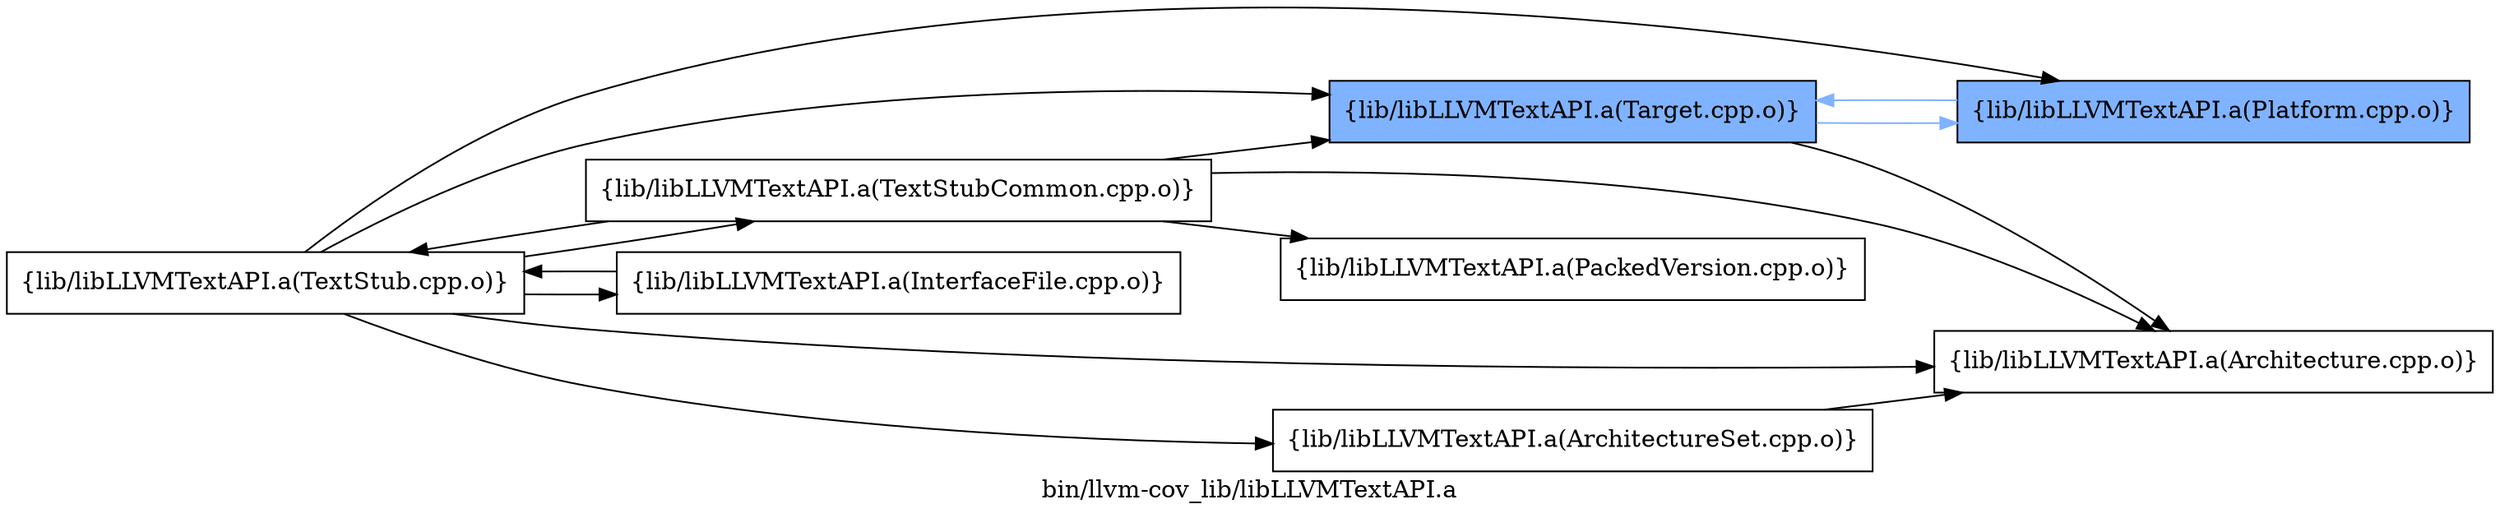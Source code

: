 digraph "bin/llvm-cov_lib/libLLVMTextAPI.a" {
	label="bin/llvm-cov_lib/libLLVMTextAPI.a";
	rankdir=LR;
	{ rank=same; Node0x55935143a448;  }

	Node0x55935143a448 [shape=record,shape=box,group=1,style=filled,fillcolor="0.600000 0.5 1",label="{lib/libLLVMTextAPI.a(Target.cpp.o)}"];
	Node0x55935143a448 -> Node0x559351437838;
	Node0x55935143a448 -> Node0x559351437018[color="0.600000 0.5 1"];
	Node0x559351436938 [shape=record,shape=box,group=0,label="{lib/libLLVMTextAPI.a(TextStub.cpp.o)}"];
	Node0x559351436938 -> Node0x55935143a448;
	Node0x559351436938 -> Node0x559351437838;
	Node0x559351436938 -> Node0x559351437018;
	Node0x559351436938 -> Node0x55935143a4e8;
	Node0x559351436938 -> Node0x559351439d68;
	Node0x559351436938 -> Node0x559351439778;
	Node0x559351437838 [shape=record,shape=box,group=0,label="{lib/libLLVMTextAPI.a(Architecture.cpp.o)}"];
	Node0x559351437018 [shape=record,shape=box,group=1,style=filled,fillcolor="0.600000 0.5 1",label="{lib/libLLVMTextAPI.a(Platform.cpp.o)}"];
	Node0x559351437018 -> Node0x55935143a448[color="0.600000 0.5 1"];
	Node0x55935143a4e8 [shape=record,shape=box,group=0,label="{lib/libLLVMTextAPI.a(InterfaceFile.cpp.o)}"];
	Node0x55935143a4e8 -> Node0x559351436938;
	Node0x559351439d68 [shape=record,shape=box,group=0,label="{lib/libLLVMTextAPI.a(ArchitectureSet.cpp.o)}"];
	Node0x559351439d68 -> Node0x559351437838;
	Node0x559351439778 [shape=record,shape=box,group=0,label="{lib/libLLVMTextAPI.a(TextStubCommon.cpp.o)}"];
	Node0x559351439778 -> Node0x55935143a448;
	Node0x559351439778 -> Node0x559351437838;
	Node0x559351439778 -> Node0x559351436938;
	Node0x559351439778 -> Node0x559351438f58;
	Node0x559351438f58 [shape=record,shape=box,group=0,label="{lib/libLLVMTextAPI.a(PackedVersion.cpp.o)}"];
}
